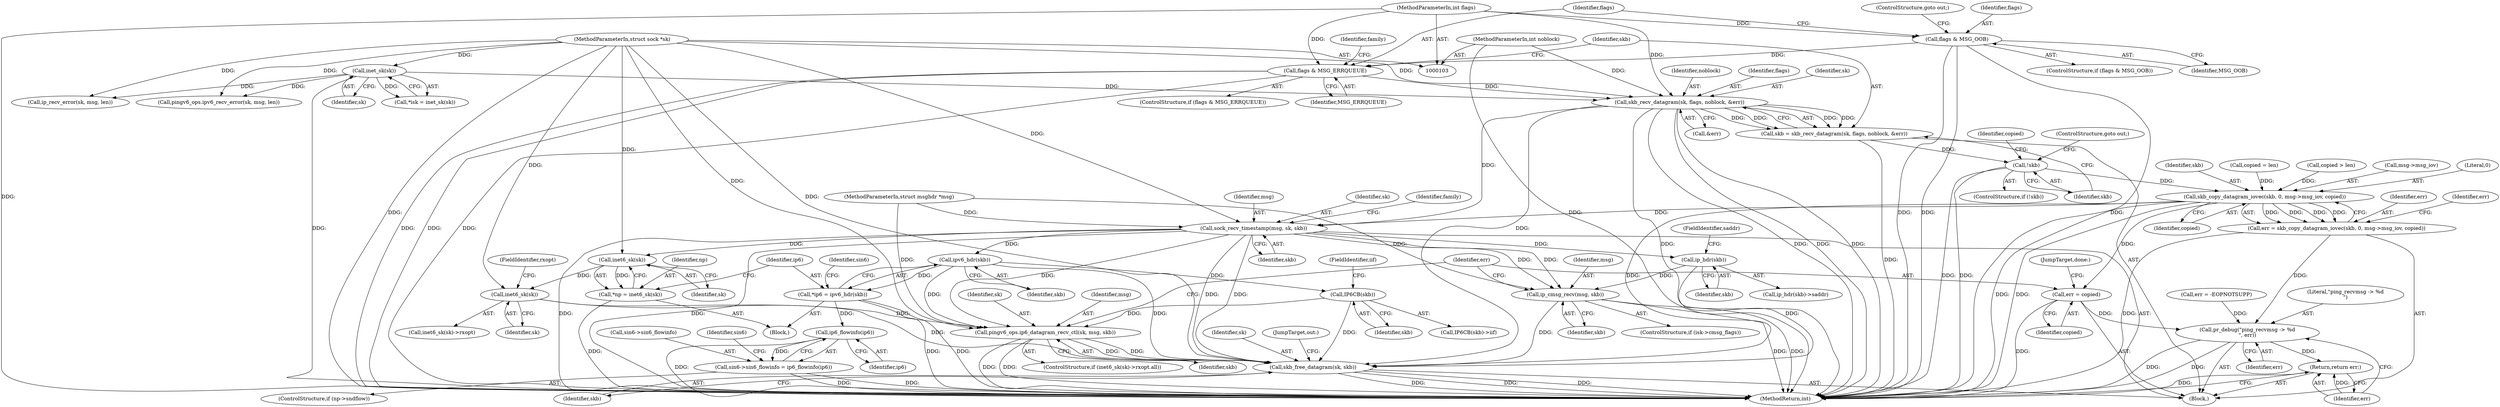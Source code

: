 digraph "0_linux_cf970c002d270c36202bd5b9c2804d3097a52da0@API" {
"1000169" [label="(Call,skb_recv_datagram(sk, flags, noblock, &err))"];
"1000115" [label="(Call,inet_sk(sk))"];
"1000105" [label="(MethodParameterIn,struct sock *sk)"];
"1000142" [label="(Call,flags & MSG_ERRQUEUE)"];
"1000137" [label="(Call,flags & MSG_OOB)"];
"1000109" [label="(MethodParameterIn,int flags)"];
"1000108" [label="(MethodParameterIn,int noblock)"];
"1000167" [label="(Call,skb = skb_recv_datagram(sk, flags, noblock, &err))"];
"1000176" [label="(Call,!skb)"];
"1000199" [label="(Call,skb_copy_datagram_iovec(skb, 0, msg->msg_iov, copied))"];
"1000197" [label="(Call,err = skb_copy_datagram_iovec(skb, 0, msg->msg_iov, copied))"];
"1000371" [label="(Call,pr_debug(\"ping_recvmsg -> %d\n\", err))"];
"1000374" [label="(Return,return err;)"];
"1000209" [label="(Call,sock_recv_timestamp(msg, sk, skb))"];
"1000246" [label="(Call,ip_hdr(skb))"];
"1000268" [label="(Call,ip_cmsg_recv(msg, skb))"];
"1000367" [label="(Call,skb_free_datagram(sk, skb))"];
"1000280" [label="(Call,inet6_sk(sk))"];
"1000278" [label="(Call,*np = inet6_sk(sk))"];
"1000352" [label="(Call,inet6_sk(sk))"];
"1000356" [label="(Call,pingv6_ops.ip6_datagram_recv_ctl(sk, msg, skb))"];
"1000285" [label="(Call,ipv6_hdr(skb))"];
"1000283" [label="(Call,*ip6 = ipv6_hdr(skb))"];
"1000328" [label="(Call,ip6_flowinfo(ip6))"];
"1000324" [label="(Call,sin6->sin6_flowinfo = ip6_flowinfo(ip6))"];
"1000340" [label="(Call,IP6CB(skb))"];
"1000363" [label="(Call,err = copied)"];
"1000143" [label="(Identifier,flags)"];
"1000175" [label="(ControlStructure,if (!skb))"];
"1000180" [label="(Identifier,copied)"];
"1000141" [label="(ControlStructure,if (flags & MSG_ERRQUEUE))"];
"1000169" [label="(Call,skb_recv_datagram(sk, flags, noblock, &err))"];
"1000210" [label="(Identifier,msg)"];
"1000177" [label="(Identifier,skb)"];
"1000247" [label="(Identifier,skb)"];
"1000140" [label="(ControlStructure,goto out;)"];
"1000194" [label="(Call,copied = len)"];
"1000246" [label="(Call,ip_hdr(skb))"];
"1000276" [label="(Block,)"];
"1000368" [label="(Identifier,sk)"];
"1000374" [label="(Return,return err;)"];
"1000281" [label="(Identifier,sk)"];
"1000372" [label="(Literal,\"ping_recvmsg -> %d\n\")"];
"1000370" [label="(JumpTarget,out:)"];
"1000212" [label="(Identifier,skb)"];
"1000197" [label="(Call,err = skb_copy_datagram_iovec(skb, 0, msg->msg_iov, copied))"];
"1000209" [label="(Call,sock_recv_timestamp(msg, sk, skb))"];
"1000269" [label="(Identifier,msg)"];
"1000376" [label="(MethodReturn,int)"];
"1000279" [label="(Identifier,np)"];
"1000357" [label="(Identifier,sk)"];
"1000351" [label="(Call,inet6_sk(sk)->rxopt)"];
"1000325" [label="(Call,sin6->sin6_flowinfo)"];
"1000270" [label="(Identifier,skb)"];
"1000364" [label="(Identifier,err)"];
"1000136" [label="(ControlStructure,if (flags & MSG_OOB))"];
"1000358" [label="(Identifier,msg)"];
"1000280" [label="(Call,inet6_sk(sk))"];
"1000111" [label="(Block,)"];
"1000352" [label="(Call,inet6_sk(sk))"];
"1000340" [label="(Call,IP6CB(skb))"];
"1000284" [label="(Identifier,ip6)"];
"1000373" [label="(Identifier,err)"];
"1000167" [label="(Call,skb = skb_recv_datagram(sk, flags, noblock, &err))"];
"1000198" [label="(Identifier,err)"];
"1000332" [label="(Identifier,sin6)"];
"1000106" [label="(MethodParameterIn,struct msghdr *msg)"];
"1000283" [label="(Call,*ip6 = ipv6_hdr(skb))"];
"1000324" [label="(Call,sin6->sin6_flowinfo = ip6_flowinfo(ip6))"];
"1000168" [label="(Identifier,skb)"];
"1000148" [label="(Identifier,family)"];
"1000172" [label="(Identifier,noblock)"];
"1000109" [label="(MethodParameterIn,int flags)"];
"1000365" [label="(Identifier,copied)"];
"1000142" [label="(Call,flags & MSG_ERRQUEUE)"];
"1000116" [label="(Identifier,sk)"];
"1000371" [label="(Call,pr_debug(\"ping_recvmsg -> %d\n\", err))"];
"1000375" [label="(Identifier,err)"];
"1000342" [label="(FieldIdentifier,iif)"];
"1000144" [label="(Identifier,MSG_ERRQUEUE)"];
"1000285" [label="(Call,ipv6_hdr(skb))"];
"1000248" [label="(FieldIdentifier,saddr)"];
"1000245" [label="(Call,ip_hdr(skb)->saddr)"];
"1000185" [label="(Call,copied > len)"];
"1000349" [label="(ControlStructure,if (inet6_sk(sk)->rxopt.all))"];
"1000173" [label="(Call,&err)"];
"1000328" [label="(Call,ip6_flowinfo(ip6))"];
"1000339" [label="(Call,IP6CB(skb)->iif)"];
"1000113" [label="(Call,*isk = inet_sk(sk))"];
"1000199" [label="(Call,skb_copy_datagram_iovec(skb, 0, msg->msg_iov, copied))"];
"1000202" [label="(Call,msg->msg_iov)"];
"1000201" [label="(Literal,0)"];
"1000341" [label="(Identifier,skb)"];
"1000211" [label="(Identifier,sk)"];
"1000132" [label="(Call,err = -EOPNOTSUPP)"];
"1000356" [label="(Call,pingv6_ops.ip6_datagram_recv_ctl(sk, msg, skb))"];
"1000105" [label="(MethodParameterIn,struct sock *sk)"];
"1000289" [label="(Identifier,sin6)"];
"1000205" [label="(Identifier,copied)"];
"1000176" [label="(Call,!skb)"];
"1000353" [label="(Identifier,sk)"];
"1000367" [label="(Call,skb_free_datagram(sk, skb))"];
"1000139" [label="(Identifier,MSG_OOB)"];
"1000278" [label="(Call,*np = inet6_sk(sk))"];
"1000215" [label="(Identifier,family)"];
"1000137" [label="(Call,flags & MSG_OOB)"];
"1000171" [label="(Identifier,flags)"];
"1000363" [label="(Call,err = copied)"];
"1000369" [label="(Identifier,skb)"];
"1000200" [label="(Identifier,skb)"];
"1000207" [label="(Identifier,err)"];
"1000138" [label="(Identifier,flags)"];
"1000152" [label="(Call,ip_recv_error(sk, msg, len))"];
"1000170" [label="(Identifier,sk)"];
"1000178" [label="(ControlStructure,goto out;)"];
"1000264" [label="(ControlStructure,if (isk->cmsg_flags))"];
"1000108" [label="(MethodParameterIn,int noblock)"];
"1000115" [label="(Call,inet_sk(sk))"];
"1000286" [label="(Identifier,skb)"];
"1000329" [label="(Identifier,ip6)"];
"1000320" [label="(ControlStructure,if (np->sndflow))"];
"1000268" [label="(Call,ip_cmsg_recv(msg, skb))"];
"1000163" [label="(Call,pingv6_ops.ipv6_recv_error(sk, msg, len))"];
"1000354" [label="(FieldIdentifier,rxopt)"];
"1000359" [label="(Identifier,skb)"];
"1000366" [label="(JumpTarget,done:)"];
"1000169" -> "1000167"  [label="AST: "];
"1000169" -> "1000173"  [label="CFG: "];
"1000170" -> "1000169"  [label="AST: "];
"1000171" -> "1000169"  [label="AST: "];
"1000172" -> "1000169"  [label="AST: "];
"1000173" -> "1000169"  [label="AST: "];
"1000167" -> "1000169"  [label="CFG: "];
"1000169" -> "1000376"  [label="DDG: "];
"1000169" -> "1000376"  [label="DDG: "];
"1000169" -> "1000376"  [label="DDG: "];
"1000169" -> "1000376"  [label="DDG: "];
"1000169" -> "1000167"  [label="DDG: "];
"1000169" -> "1000167"  [label="DDG: "];
"1000169" -> "1000167"  [label="DDG: "];
"1000169" -> "1000167"  [label="DDG: "];
"1000115" -> "1000169"  [label="DDG: "];
"1000105" -> "1000169"  [label="DDG: "];
"1000142" -> "1000169"  [label="DDG: "];
"1000109" -> "1000169"  [label="DDG: "];
"1000108" -> "1000169"  [label="DDG: "];
"1000169" -> "1000209"  [label="DDG: "];
"1000169" -> "1000367"  [label="DDG: "];
"1000115" -> "1000113"  [label="AST: "];
"1000115" -> "1000116"  [label="CFG: "];
"1000116" -> "1000115"  [label="AST: "];
"1000113" -> "1000115"  [label="CFG: "];
"1000115" -> "1000376"  [label="DDG: "];
"1000115" -> "1000113"  [label="DDG: "];
"1000105" -> "1000115"  [label="DDG: "];
"1000115" -> "1000152"  [label="DDG: "];
"1000115" -> "1000163"  [label="DDG: "];
"1000105" -> "1000103"  [label="AST: "];
"1000105" -> "1000376"  [label="DDG: "];
"1000105" -> "1000152"  [label="DDG: "];
"1000105" -> "1000163"  [label="DDG: "];
"1000105" -> "1000209"  [label="DDG: "];
"1000105" -> "1000280"  [label="DDG: "];
"1000105" -> "1000352"  [label="DDG: "];
"1000105" -> "1000356"  [label="DDG: "];
"1000105" -> "1000367"  [label="DDG: "];
"1000142" -> "1000141"  [label="AST: "];
"1000142" -> "1000144"  [label="CFG: "];
"1000143" -> "1000142"  [label="AST: "];
"1000144" -> "1000142"  [label="AST: "];
"1000148" -> "1000142"  [label="CFG: "];
"1000168" -> "1000142"  [label="CFG: "];
"1000142" -> "1000376"  [label="DDG: "];
"1000142" -> "1000376"  [label="DDG: "];
"1000142" -> "1000376"  [label="DDG: "];
"1000137" -> "1000142"  [label="DDG: "];
"1000109" -> "1000142"  [label="DDG: "];
"1000137" -> "1000136"  [label="AST: "];
"1000137" -> "1000139"  [label="CFG: "];
"1000138" -> "1000137"  [label="AST: "];
"1000139" -> "1000137"  [label="AST: "];
"1000140" -> "1000137"  [label="CFG: "];
"1000143" -> "1000137"  [label="CFG: "];
"1000137" -> "1000376"  [label="DDG: "];
"1000137" -> "1000376"  [label="DDG: "];
"1000137" -> "1000376"  [label="DDG: "];
"1000109" -> "1000137"  [label="DDG: "];
"1000109" -> "1000103"  [label="AST: "];
"1000109" -> "1000376"  [label="DDG: "];
"1000108" -> "1000103"  [label="AST: "];
"1000108" -> "1000376"  [label="DDG: "];
"1000167" -> "1000111"  [label="AST: "];
"1000168" -> "1000167"  [label="AST: "];
"1000177" -> "1000167"  [label="CFG: "];
"1000167" -> "1000376"  [label="DDG: "];
"1000167" -> "1000176"  [label="DDG: "];
"1000176" -> "1000175"  [label="AST: "];
"1000176" -> "1000177"  [label="CFG: "];
"1000177" -> "1000176"  [label="AST: "];
"1000178" -> "1000176"  [label="CFG: "];
"1000180" -> "1000176"  [label="CFG: "];
"1000176" -> "1000376"  [label="DDG: "];
"1000176" -> "1000376"  [label="DDG: "];
"1000176" -> "1000199"  [label="DDG: "];
"1000199" -> "1000197"  [label="AST: "];
"1000199" -> "1000205"  [label="CFG: "];
"1000200" -> "1000199"  [label="AST: "];
"1000201" -> "1000199"  [label="AST: "];
"1000202" -> "1000199"  [label="AST: "];
"1000205" -> "1000199"  [label="AST: "];
"1000197" -> "1000199"  [label="CFG: "];
"1000199" -> "1000376"  [label="DDG: "];
"1000199" -> "1000376"  [label="DDG: "];
"1000199" -> "1000197"  [label="DDG: "];
"1000199" -> "1000197"  [label="DDG: "];
"1000199" -> "1000197"  [label="DDG: "];
"1000199" -> "1000197"  [label="DDG: "];
"1000185" -> "1000199"  [label="DDG: "];
"1000194" -> "1000199"  [label="DDG: "];
"1000199" -> "1000209"  [label="DDG: "];
"1000199" -> "1000363"  [label="DDG: "];
"1000199" -> "1000367"  [label="DDG: "];
"1000197" -> "1000111"  [label="AST: "];
"1000198" -> "1000197"  [label="AST: "];
"1000207" -> "1000197"  [label="CFG: "];
"1000197" -> "1000376"  [label="DDG: "];
"1000197" -> "1000371"  [label="DDG: "];
"1000371" -> "1000111"  [label="AST: "];
"1000371" -> "1000373"  [label="CFG: "];
"1000372" -> "1000371"  [label="AST: "];
"1000373" -> "1000371"  [label="AST: "];
"1000375" -> "1000371"  [label="CFG: "];
"1000371" -> "1000376"  [label="DDG: "];
"1000371" -> "1000376"  [label="DDG: "];
"1000363" -> "1000371"  [label="DDG: "];
"1000132" -> "1000371"  [label="DDG: "];
"1000371" -> "1000374"  [label="DDG: "];
"1000374" -> "1000111"  [label="AST: "];
"1000374" -> "1000375"  [label="CFG: "];
"1000375" -> "1000374"  [label="AST: "];
"1000376" -> "1000374"  [label="CFG: "];
"1000374" -> "1000376"  [label="DDG: "];
"1000375" -> "1000374"  [label="DDG: "];
"1000209" -> "1000111"  [label="AST: "];
"1000209" -> "1000212"  [label="CFG: "];
"1000210" -> "1000209"  [label="AST: "];
"1000211" -> "1000209"  [label="AST: "];
"1000212" -> "1000209"  [label="AST: "];
"1000215" -> "1000209"  [label="CFG: "];
"1000209" -> "1000376"  [label="DDG: "];
"1000209" -> "1000376"  [label="DDG: "];
"1000106" -> "1000209"  [label="DDG: "];
"1000209" -> "1000246"  [label="DDG: "];
"1000209" -> "1000268"  [label="DDG: "];
"1000209" -> "1000268"  [label="DDG: "];
"1000209" -> "1000280"  [label="DDG: "];
"1000209" -> "1000285"  [label="DDG: "];
"1000209" -> "1000356"  [label="DDG: "];
"1000209" -> "1000367"  [label="DDG: "];
"1000209" -> "1000367"  [label="DDG: "];
"1000246" -> "1000245"  [label="AST: "];
"1000246" -> "1000247"  [label="CFG: "];
"1000247" -> "1000246"  [label="AST: "];
"1000248" -> "1000246"  [label="CFG: "];
"1000246" -> "1000268"  [label="DDG: "];
"1000246" -> "1000367"  [label="DDG: "];
"1000268" -> "1000264"  [label="AST: "];
"1000268" -> "1000270"  [label="CFG: "];
"1000269" -> "1000268"  [label="AST: "];
"1000270" -> "1000268"  [label="AST: "];
"1000364" -> "1000268"  [label="CFG: "];
"1000268" -> "1000376"  [label="DDG: "];
"1000268" -> "1000376"  [label="DDG: "];
"1000106" -> "1000268"  [label="DDG: "];
"1000268" -> "1000367"  [label="DDG: "];
"1000367" -> "1000111"  [label="AST: "];
"1000367" -> "1000369"  [label="CFG: "];
"1000368" -> "1000367"  [label="AST: "];
"1000369" -> "1000367"  [label="AST: "];
"1000370" -> "1000367"  [label="CFG: "];
"1000367" -> "1000376"  [label="DDG: "];
"1000367" -> "1000376"  [label="DDG: "];
"1000367" -> "1000376"  [label="DDG: "];
"1000356" -> "1000367"  [label="DDG: "];
"1000356" -> "1000367"  [label="DDG: "];
"1000352" -> "1000367"  [label="DDG: "];
"1000285" -> "1000367"  [label="DDG: "];
"1000340" -> "1000367"  [label="DDG: "];
"1000280" -> "1000278"  [label="AST: "];
"1000280" -> "1000281"  [label="CFG: "];
"1000281" -> "1000280"  [label="AST: "];
"1000278" -> "1000280"  [label="CFG: "];
"1000280" -> "1000278"  [label="DDG: "];
"1000280" -> "1000352"  [label="DDG: "];
"1000278" -> "1000276"  [label="AST: "];
"1000279" -> "1000278"  [label="AST: "];
"1000284" -> "1000278"  [label="CFG: "];
"1000278" -> "1000376"  [label="DDG: "];
"1000352" -> "1000351"  [label="AST: "];
"1000352" -> "1000353"  [label="CFG: "];
"1000353" -> "1000352"  [label="AST: "];
"1000354" -> "1000352"  [label="CFG: "];
"1000352" -> "1000356"  [label="DDG: "];
"1000356" -> "1000349"  [label="AST: "];
"1000356" -> "1000359"  [label="CFG: "];
"1000357" -> "1000356"  [label="AST: "];
"1000358" -> "1000356"  [label="AST: "];
"1000359" -> "1000356"  [label="AST: "];
"1000364" -> "1000356"  [label="CFG: "];
"1000356" -> "1000376"  [label="DDG: "];
"1000356" -> "1000376"  [label="DDG: "];
"1000106" -> "1000356"  [label="DDG: "];
"1000285" -> "1000356"  [label="DDG: "];
"1000340" -> "1000356"  [label="DDG: "];
"1000285" -> "1000283"  [label="AST: "];
"1000285" -> "1000286"  [label="CFG: "];
"1000286" -> "1000285"  [label="AST: "];
"1000283" -> "1000285"  [label="CFG: "];
"1000285" -> "1000283"  [label="DDG: "];
"1000285" -> "1000340"  [label="DDG: "];
"1000283" -> "1000276"  [label="AST: "];
"1000284" -> "1000283"  [label="AST: "];
"1000289" -> "1000283"  [label="CFG: "];
"1000283" -> "1000376"  [label="DDG: "];
"1000283" -> "1000376"  [label="DDG: "];
"1000283" -> "1000328"  [label="DDG: "];
"1000328" -> "1000324"  [label="AST: "];
"1000328" -> "1000329"  [label="CFG: "];
"1000329" -> "1000328"  [label="AST: "];
"1000324" -> "1000328"  [label="CFG: "];
"1000328" -> "1000376"  [label="DDG: "];
"1000328" -> "1000324"  [label="DDG: "];
"1000324" -> "1000320"  [label="AST: "];
"1000325" -> "1000324"  [label="AST: "];
"1000332" -> "1000324"  [label="CFG: "];
"1000324" -> "1000376"  [label="DDG: "];
"1000324" -> "1000376"  [label="DDG: "];
"1000340" -> "1000339"  [label="AST: "];
"1000340" -> "1000341"  [label="CFG: "];
"1000341" -> "1000340"  [label="AST: "];
"1000342" -> "1000340"  [label="CFG: "];
"1000363" -> "1000111"  [label="AST: "];
"1000363" -> "1000365"  [label="CFG: "];
"1000364" -> "1000363"  [label="AST: "];
"1000365" -> "1000363"  [label="AST: "];
"1000366" -> "1000363"  [label="CFG: "];
"1000363" -> "1000376"  [label="DDG: "];
}
